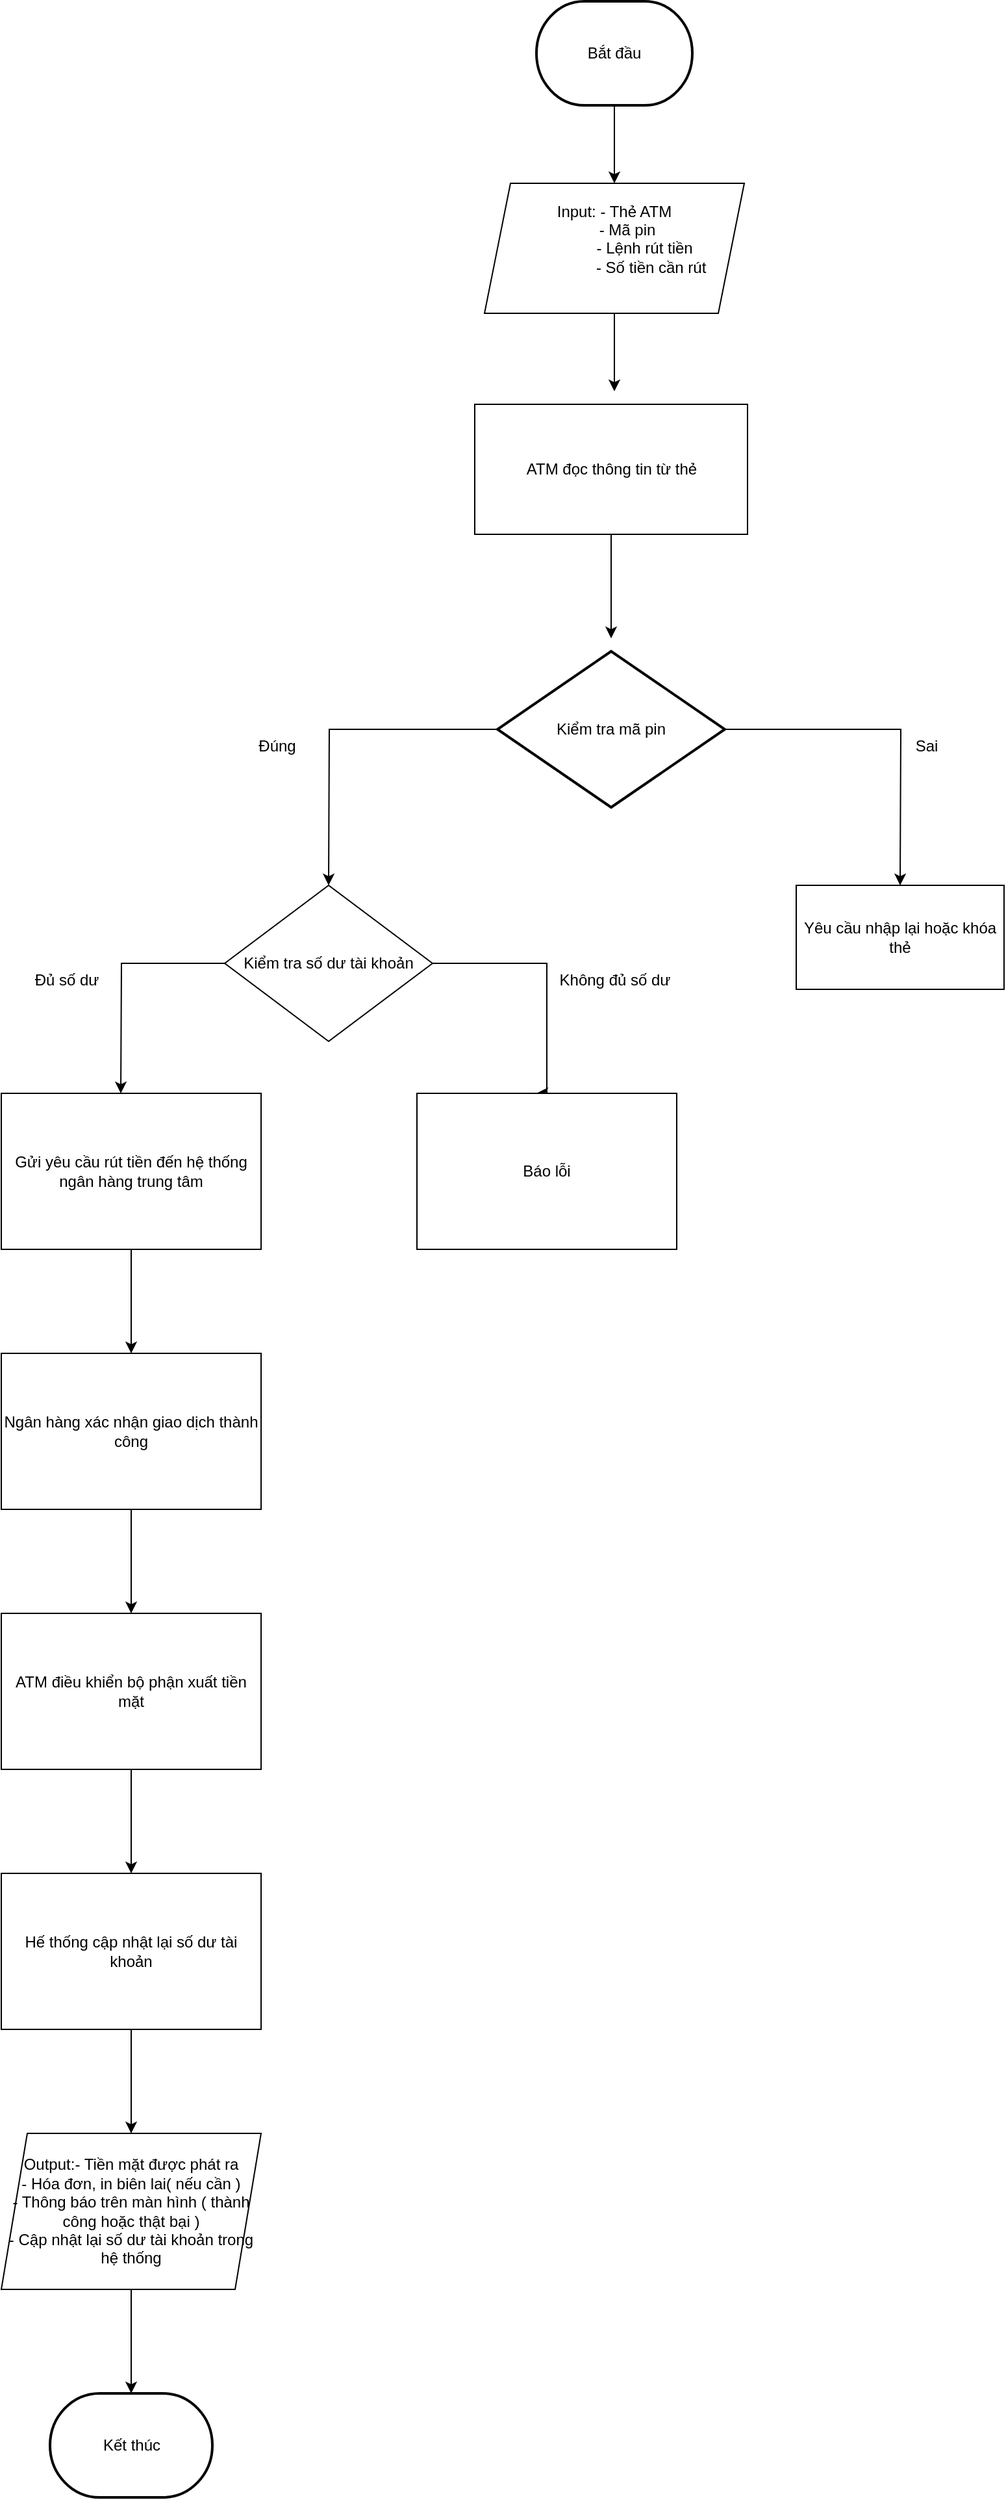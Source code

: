 <mxfile version="28.2.3">
  <diagram name="Trang-1" id="w61e7qspglGqkAj6Uygf">
    <mxGraphModel dx="786" dy="497" grid="1" gridSize="10" guides="1" tooltips="1" connect="1" arrows="1" fold="1" page="1" pageScale="1" pageWidth="3300" pageHeight="4681" math="0" shadow="0">
      <root>
        <mxCell id="0" />
        <mxCell id="1" parent="0" />
        <mxCell id="OrL31-2U2leIT8M8zvBZ-1" style="edgeStyle=orthogonalEdgeStyle;rounded=0;orthogonalLoop=1;jettySize=auto;html=1;entryX=0.5;entryY=0;entryDx=0;entryDy=0;" edge="1" parent="1" source="OrL31-2U2leIT8M8zvBZ-2" target="OrL31-2U2leIT8M8zvBZ-4">
          <mxGeometry relative="1" as="geometry" />
        </mxCell>
        <mxCell id="OrL31-2U2leIT8M8zvBZ-2" value="Bắt đầu" style="strokeWidth=2;html=1;shape=mxgraph.flowchart.terminator;whiteSpace=wrap;" vertex="1" parent="1">
          <mxGeometry x="682" y="250" width="120" height="80" as="geometry" />
        </mxCell>
        <mxCell id="OrL31-2U2leIT8M8zvBZ-3" style="edgeStyle=orthogonalEdgeStyle;rounded=0;orthogonalLoop=1;jettySize=auto;html=1;" edge="1" parent="1" source="OrL31-2U2leIT8M8zvBZ-4">
          <mxGeometry relative="1" as="geometry">
            <mxPoint x="742" y="550" as="targetPoint" />
          </mxGeometry>
        </mxCell>
        <mxCell id="OrL31-2U2leIT8M8zvBZ-4" value="Input: - Thẻ ATM&lt;div&gt;&amp;nbsp; &amp;nbsp; &amp;nbsp; - Mã pin&lt;/div&gt;&lt;div&gt;&lt;span style=&quot;background-color: transparent; color: light-dark(rgb(0, 0, 0), rgb(255, 255, 255));&quot;&gt;&amp;nbsp; &amp;nbsp; &amp;nbsp; &amp;nbsp; &amp;nbsp; &amp;nbsp; &amp;nbsp; - Lệnh rút tiền&lt;/span&gt;&lt;/div&gt;&lt;div&gt;&lt;span style=&quot;background-color: transparent; color: light-dark(rgb(0, 0, 0), rgb(255, 255, 255));&quot;&gt;&amp;nbsp; &amp;nbsp; &amp;nbsp; &amp;nbsp; &amp;nbsp; &amp;nbsp; &amp;nbsp; &amp;nbsp; &amp;nbsp;- Số tiền cần rút&lt;/span&gt;&lt;/div&gt;&lt;div&gt;&lt;br&gt;&lt;/div&gt;" style="shape=parallelogram;perimeter=parallelogramPerimeter;whiteSpace=wrap;html=1;fixedSize=1;" vertex="1" parent="1">
          <mxGeometry x="642" y="390" width="200" height="100" as="geometry" />
        </mxCell>
        <mxCell id="OrL31-2U2leIT8M8zvBZ-5" style="edgeStyle=orthogonalEdgeStyle;rounded=0;orthogonalLoop=1;jettySize=auto;html=1;" edge="1" parent="1" source="OrL31-2U2leIT8M8zvBZ-7">
          <mxGeometry relative="1" as="geometry">
            <mxPoint x="962" y="930" as="targetPoint" />
          </mxGeometry>
        </mxCell>
        <mxCell id="OrL31-2U2leIT8M8zvBZ-6" style="edgeStyle=orthogonalEdgeStyle;rounded=0;orthogonalLoop=1;jettySize=auto;html=1;" edge="1" parent="1" source="OrL31-2U2leIT8M8zvBZ-7">
          <mxGeometry relative="1" as="geometry">
            <mxPoint x="522" y="930" as="targetPoint" />
          </mxGeometry>
        </mxCell>
        <mxCell id="OrL31-2U2leIT8M8zvBZ-7" value="Kiểm tra mã pin" style="strokeWidth=2;html=1;shape=mxgraph.flowchart.decision;whiteSpace=wrap;" vertex="1" parent="1">
          <mxGeometry x="652" y="750" width="175" height="120" as="geometry" />
        </mxCell>
        <mxCell id="OrL31-2U2leIT8M8zvBZ-8" style="edgeStyle=orthogonalEdgeStyle;rounded=0;orthogonalLoop=1;jettySize=auto;html=1;" edge="1" parent="1" source="OrL31-2U2leIT8M8zvBZ-9">
          <mxGeometry relative="1" as="geometry">
            <mxPoint x="739.5" y="740" as="targetPoint" />
          </mxGeometry>
        </mxCell>
        <mxCell id="OrL31-2U2leIT8M8zvBZ-9" value="ATM đọc thông tin từ thẻ" style="rounded=0;whiteSpace=wrap;html=1;" vertex="1" parent="1">
          <mxGeometry x="634.5" y="560" width="210" height="100" as="geometry" />
        </mxCell>
        <mxCell id="OrL31-2U2leIT8M8zvBZ-10" value="Output:- Tiền mặt được phát ra&lt;div&gt;- Hóa đơn, in biên lai( nếu cần )&lt;/div&gt;&lt;div&gt;- Thông báo trên màn hình ( thành công hoặc thật bại )&lt;/div&gt;&lt;div&gt;- Cập nhật lại số dư tài khoản trong hệ thống&lt;/div&gt;" style="shape=parallelogram;perimeter=parallelogramPerimeter;whiteSpace=wrap;html=1;fixedSize=1;" vertex="1" parent="1">
          <mxGeometry x="270" y="1890" width="200" height="120" as="geometry" />
        </mxCell>
        <mxCell id="OrL31-2U2leIT8M8zvBZ-11" value="Kết thúc" style="strokeWidth=2;html=1;shape=mxgraph.flowchart.terminator;whiteSpace=wrap;" vertex="1" parent="1">
          <mxGeometry x="307.5" y="2090" width="125" height="80" as="geometry" />
        </mxCell>
        <mxCell id="OrL31-2U2leIT8M8zvBZ-12" value="Sai" style="text;html=1;align=center;verticalAlign=middle;resizable=0;points=[];autosize=1;strokeColor=none;fillColor=none;" vertex="1" parent="1">
          <mxGeometry x="962" y="808" width="40" height="30" as="geometry" />
        </mxCell>
        <mxCell id="OrL31-2U2leIT8M8zvBZ-13" value="Đúng" style="text;html=1;align=center;verticalAlign=middle;resizable=0;points=[];autosize=1;strokeColor=none;fillColor=none;" vertex="1" parent="1">
          <mxGeometry x="457" y="808" width="50" height="30" as="geometry" />
        </mxCell>
        <mxCell id="OrL31-2U2leIT8M8zvBZ-14" value="Yêu cầu nhập lại hoặc khóa thẻ" style="whiteSpace=wrap;html=1;" vertex="1" parent="1">
          <mxGeometry x="882" y="930" width="160" height="80" as="geometry" />
        </mxCell>
        <mxCell id="OrL31-2U2leIT8M8zvBZ-15" style="edgeStyle=orthogonalEdgeStyle;rounded=0;orthogonalLoop=1;jettySize=auto;html=1;" edge="1" parent="1" source="OrL31-2U2leIT8M8zvBZ-17">
          <mxGeometry relative="1" as="geometry">
            <mxPoint x="682" y="1090" as="targetPoint" />
            <Array as="points">
              <mxPoint x="690" y="990" />
              <mxPoint x="690" y="1090" />
            </Array>
          </mxGeometry>
        </mxCell>
        <mxCell id="OrL31-2U2leIT8M8zvBZ-16" style="edgeStyle=orthogonalEdgeStyle;rounded=0;orthogonalLoop=1;jettySize=auto;html=1;" edge="1" parent="1" source="OrL31-2U2leIT8M8zvBZ-17">
          <mxGeometry relative="1" as="geometry">
            <mxPoint x="362" y="1090" as="targetPoint" />
          </mxGeometry>
        </mxCell>
        <mxCell id="OrL31-2U2leIT8M8zvBZ-17" value="Kiểm tra số dư tài khoản" style="rhombus;whiteSpace=wrap;html=1;" vertex="1" parent="1">
          <mxGeometry x="442" y="930" width="160" height="120" as="geometry" />
        </mxCell>
        <mxCell id="OrL31-2U2leIT8M8zvBZ-18" style="edgeStyle=orthogonalEdgeStyle;rounded=0;orthogonalLoop=1;jettySize=auto;html=1;" edge="1" parent="1" source="OrL31-2U2leIT8M8zvBZ-19">
          <mxGeometry relative="1" as="geometry">
            <mxPoint x="370" y="1290.0" as="targetPoint" />
          </mxGeometry>
        </mxCell>
        <mxCell id="OrL31-2U2leIT8M8zvBZ-19" value="Gửi yêu cầu rút tiền đến hệ thống ngân hàng trung tâm" style="whiteSpace=wrap;html=1;" vertex="1" parent="1">
          <mxGeometry x="270" y="1090" width="200" height="120" as="geometry" />
        </mxCell>
        <mxCell id="OrL31-2U2leIT8M8zvBZ-20" value="Báo lỗi" style="whiteSpace=wrap;html=1;" vertex="1" parent="1">
          <mxGeometry x="590" y="1090" width="200" height="120" as="geometry" />
        </mxCell>
        <mxCell id="OrL31-2U2leIT8M8zvBZ-21" value="Đủ số dư" style="text;html=1;align=center;verticalAlign=middle;resizable=0;points=[];autosize=1;strokeColor=none;fillColor=none;" vertex="1" parent="1">
          <mxGeometry x="285" y="988" width="70" height="30" as="geometry" />
        </mxCell>
        <mxCell id="OrL31-2U2leIT8M8zvBZ-22" value="Không đủ số dư" style="text;html=1;align=center;verticalAlign=middle;resizable=0;points=[];autosize=1;strokeColor=none;fillColor=none;" vertex="1" parent="1">
          <mxGeometry x="687" y="988" width="110" height="30" as="geometry" />
        </mxCell>
        <mxCell id="OrL31-2U2leIT8M8zvBZ-23" style="edgeStyle=orthogonalEdgeStyle;rounded=0;orthogonalLoop=1;jettySize=auto;html=1;" edge="1" parent="1" source="OrL31-2U2leIT8M8zvBZ-24">
          <mxGeometry relative="1" as="geometry">
            <mxPoint x="370" y="1490.0" as="targetPoint" />
          </mxGeometry>
        </mxCell>
        <mxCell id="OrL31-2U2leIT8M8zvBZ-24" value="Ngân hàng xác nhận giao dịch thành công" style="whiteSpace=wrap;html=1;" vertex="1" parent="1">
          <mxGeometry x="270" y="1290" width="200" height="120" as="geometry" />
        </mxCell>
        <mxCell id="OrL31-2U2leIT8M8zvBZ-25" style="edgeStyle=orthogonalEdgeStyle;rounded=0;orthogonalLoop=1;jettySize=auto;html=1;" edge="1" parent="1" source="OrL31-2U2leIT8M8zvBZ-26">
          <mxGeometry relative="1" as="geometry">
            <mxPoint x="370" y="1690" as="targetPoint" />
          </mxGeometry>
        </mxCell>
        <mxCell id="OrL31-2U2leIT8M8zvBZ-26" value="ATM điều khiển bộ phận xuất tiền mặt" style="whiteSpace=wrap;html=1;" vertex="1" parent="1">
          <mxGeometry x="270" y="1490" width="200" height="120" as="geometry" />
        </mxCell>
        <mxCell id="OrL31-2U2leIT8M8zvBZ-27" style="edgeStyle=orthogonalEdgeStyle;rounded=0;orthogonalLoop=1;jettySize=auto;html=1;entryX=0.5;entryY=0;entryDx=0;entryDy=0;" edge="1" parent="1" source="OrL31-2U2leIT8M8zvBZ-28" target="OrL31-2U2leIT8M8zvBZ-10">
          <mxGeometry relative="1" as="geometry" />
        </mxCell>
        <mxCell id="OrL31-2U2leIT8M8zvBZ-28" value="Hế thống cập nhật lại số dư tài khoản" style="whiteSpace=wrap;html=1;" vertex="1" parent="1">
          <mxGeometry x="270" y="1690" width="200" height="120" as="geometry" />
        </mxCell>
        <mxCell id="OrL31-2U2leIT8M8zvBZ-29" style="edgeStyle=orthogonalEdgeStyle;rounded=0;orthogonalLoop=1;jettySize=auto;html=1;entryX=0.5;entryY=0;entryDx=0;entryDy=0;entryPerimeter=0;" edge="1" parent="1" source="OrL31-2U2leIT8M8zvBZ-10" target="OrL31-2U2leIT8M8zvBZ-11">
          <mxGeometry relative="1" as="geometry" />
        </mxCell>
      </root>
    </mxGraphModel>
  </diagram>
</mxfile>

